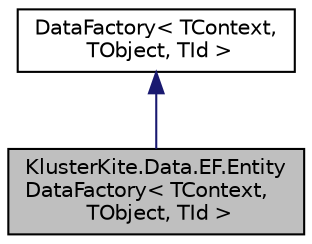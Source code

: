 digraph "KlusterKite.Data.EF.EntityDataFactory&lt; TContext, TObject, TId &gt;"
{
  edge [fontname="Helvetica",fontsize="10",labelfontname="Helvetica",labelfontsize="10"];
  node [fontname="Helvetica",fontsize="10",shape=record];
  Node2 [label="KlusterKite.Data.EF.Entity\lDataFactory\< TContext,\l TObject, TId \>",height=0.2,width=0.4,color="black", fillcolor="grey75", style="filled", fontcolor="black"];
  Node3 -> Node2 [dir="back",color="midnightblue",fontsize="10",style="solid",fontname="Helvetica"];
  Node3 [label="DataFactory\< TContext,\l TObject, TId \>",height=0.2,width=0.4,color="black", fillcolor="white", style="filled",URL="$class_kluster_kite_1_1_data_1_1_data_factory.html",tooltip="Base factory to work with data objects "];
}
